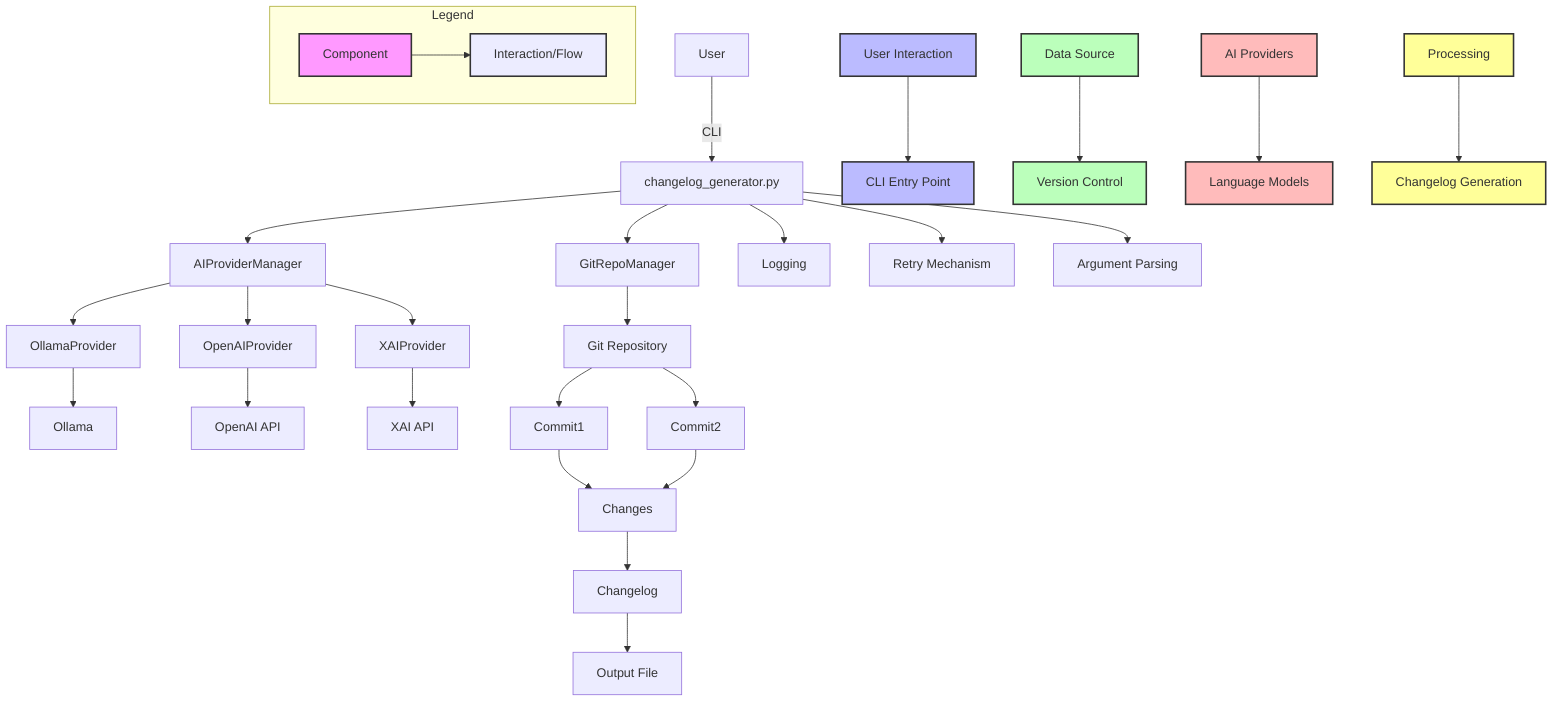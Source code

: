 graph TD
    %% Legend
    subgraph Legend
        direction LR
        L1[Component] --> L2[Interaction/Flow]
        style L1 fill:#f9f,stroke:#333,stroke-width:2px
        style L2 stroke:#333,stroke-width:2px
    end

    %% Main Architecture
    A[User] -->|CLI| B[changelog_generator.py]
    B --> C[GitRepoManager]
    B --> D[AIProviderManager]
    D --> E[OllamaProvider]
    D --> F[OpenAIProvider]
    D --> G[XAIProvider]
    E --> H[Ollama]
    F --> I[OpenAI API]
    G --> J[XAI API]
    C --> K[Git Repository]
    K --> L[Commit1]
    K --> M[Commit2]
    L --> N[Changes]
    M --> N
    N --> O[Changelog]
    O --> P[Output File]
    B --> Q[Logging]
    B --> R[Retry Mechanism]
    B --> S[Argument Parsing]

    %% Legend Descriptions
    L3[User Interaction] --> L4[CLI Entry Point]
    L5[Data Source] --> L6[Version Control]
    L7[AI Providers] --> L8[Language Models]
    L9[Processing] --> L10[Changelog Generation]
    
    style L3 fill:#bbf,stroke:#333,stroke-width:2px
    style L4 fill:#bbf,stroke:#333,stroke-width:2px
    style L5 fill:#bfb,stroke:#333,stroke-width:2px
    style L6 fill:#bfb,stroke:#333,stroke-width:2px
    style L7 fill:#fbb,stroke:#333,stroke-width:2px
    style L8 fill:#fbb,stroke:#333,stroke-width:2px
    style L9 fill:#ff9,stroke:#333,stroke-width:2px
    style L10 fill:#ff9,stroke:#333,stroke-width:2px